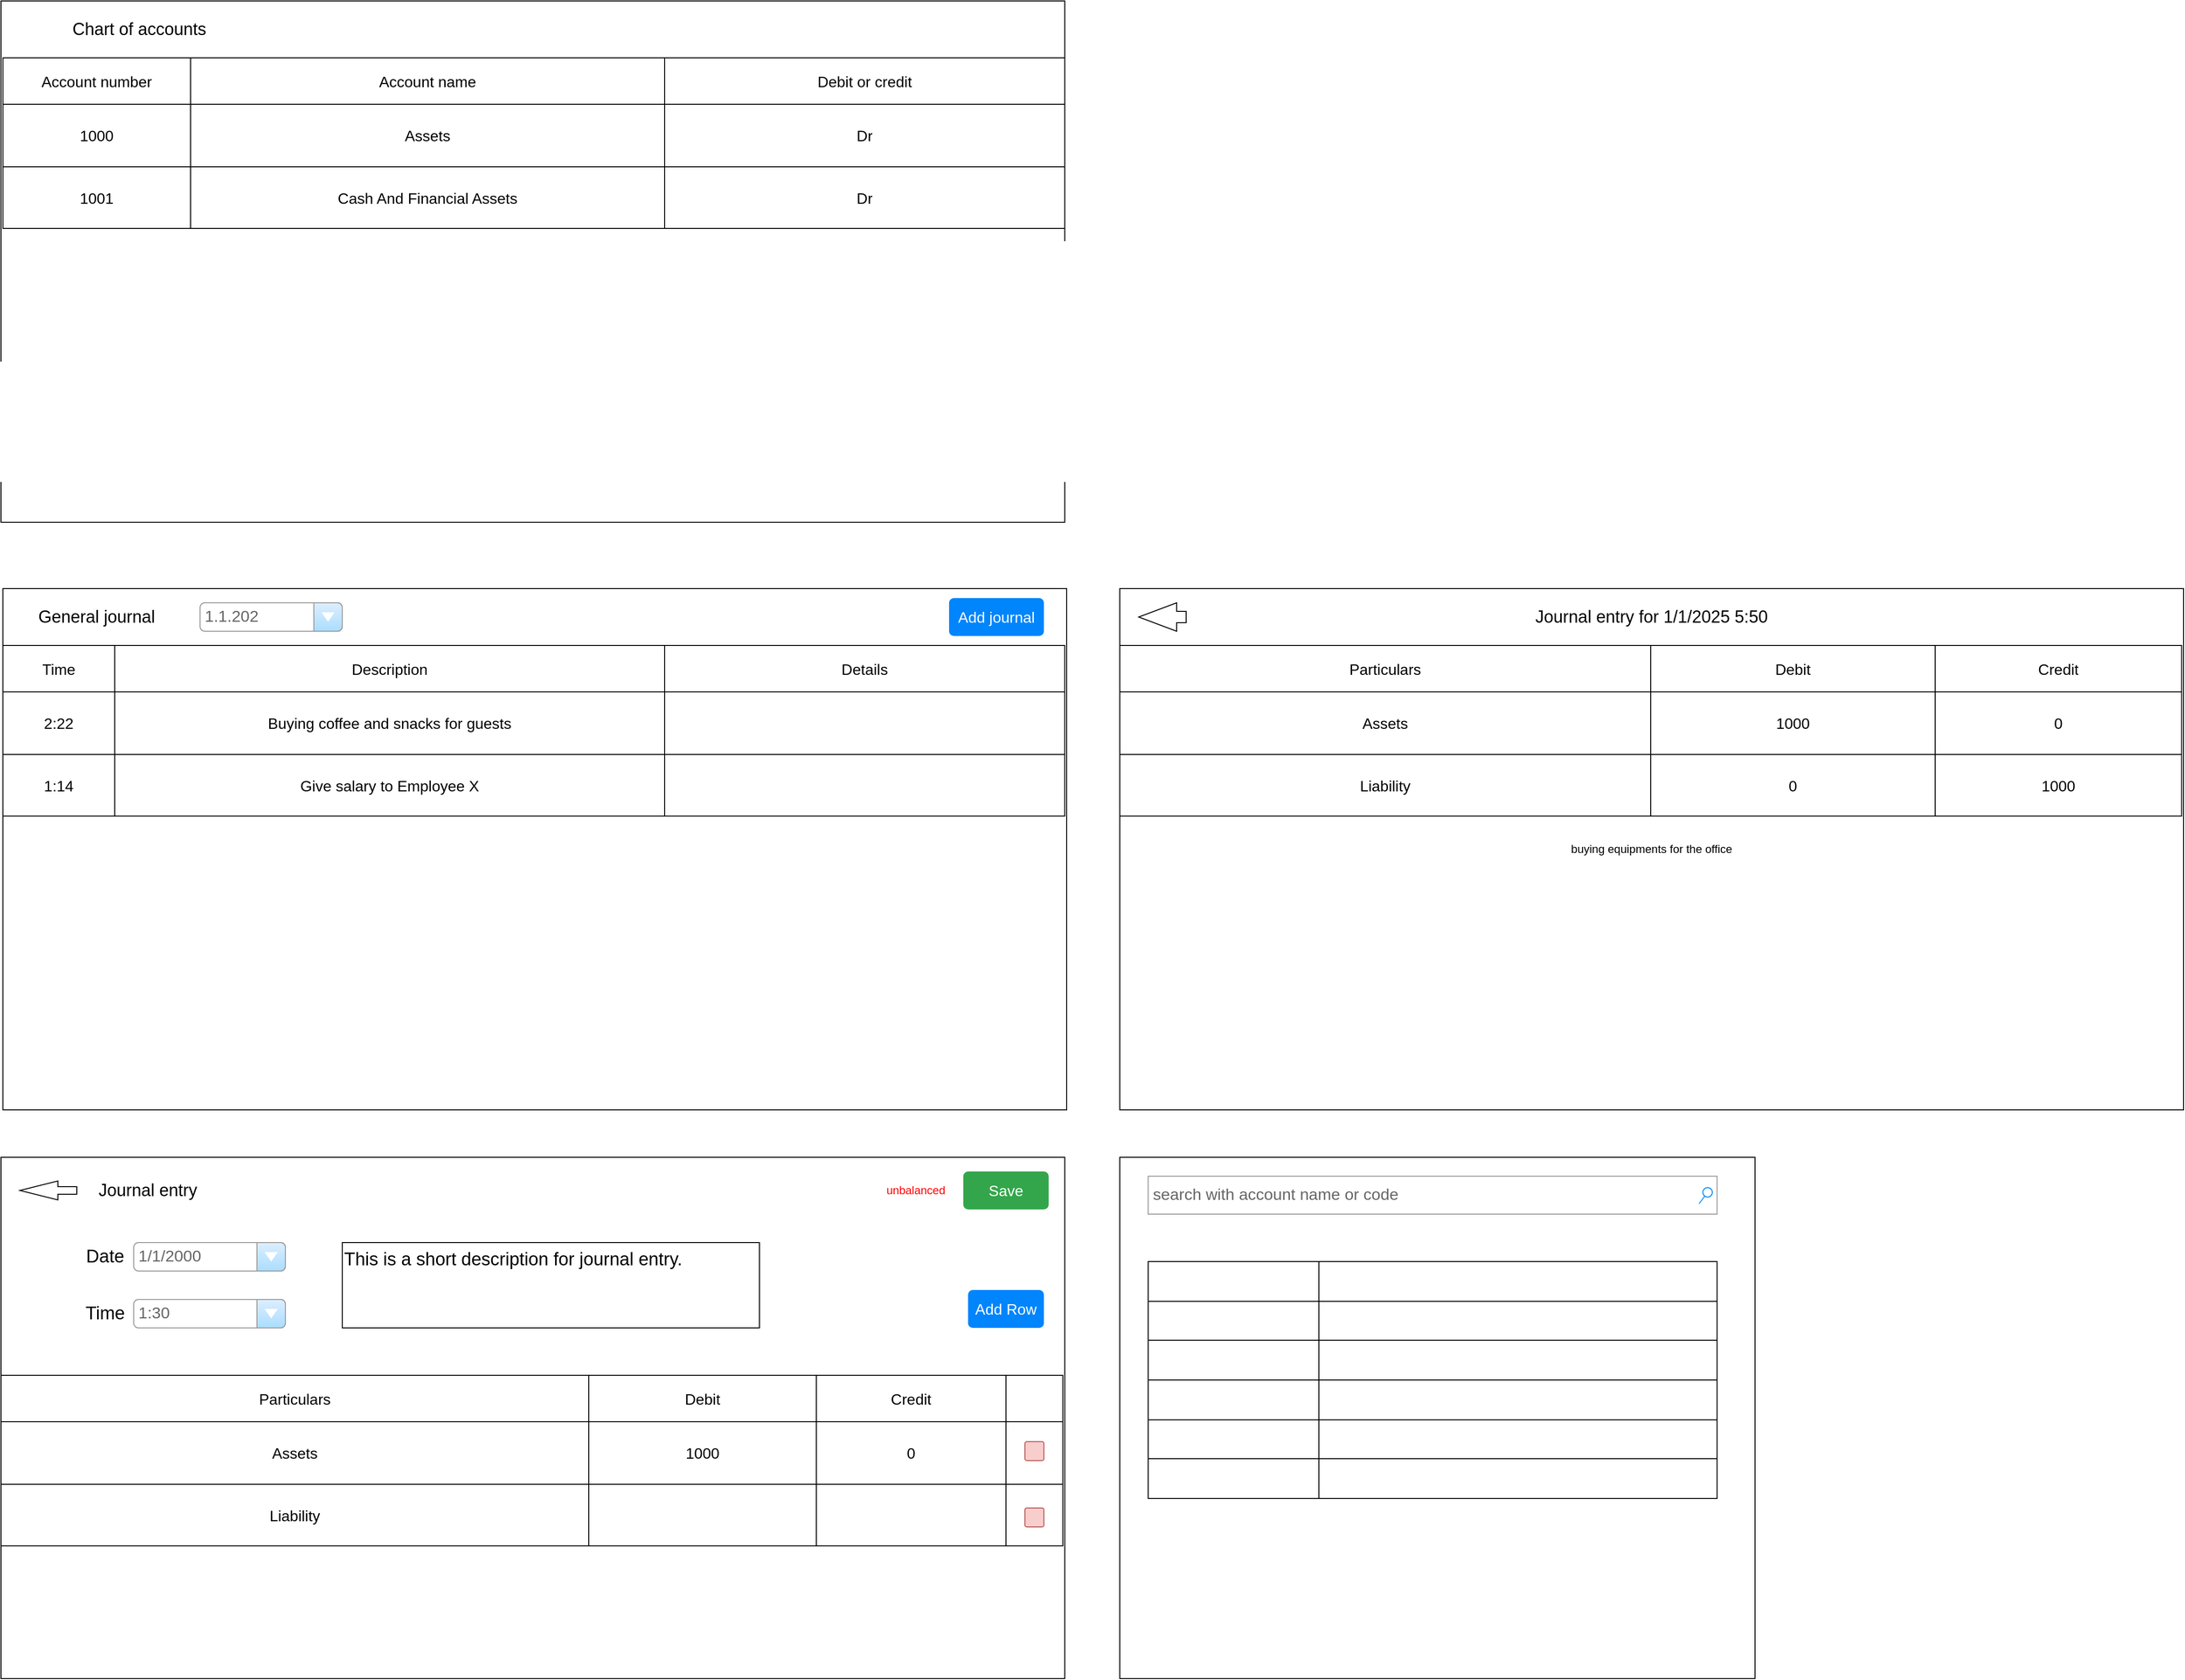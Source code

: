 <mxfile version="27.0.9">
  <diagram name="Page-1" id="arJFZ2hj1-LBHyAUXlzq">
    <mxGraphModel dx="1422" dy="868" grid="1" gridSize="10" guides="1" tooltips="1" connect="1" arrows="1" fold="1" page="1" pageScale="1" pageWidth="850" pageHeight="1100" math="0" shadow="0">
      <root>
        <mxCell id="0" />
        <mxCell id="1" parent="0" />
        <mxCell id="SbYt0kQURiPSkRY1UDPL-1" value="" style="rounded=0;whiteSpace=wrap;html=1;" parent="1" vertex="1">
          <mxGeometry x="310" y="40" width="1122" height="550" as="geometry" />
        </mxCell>
        <mxCell id="SbYt0kQURiPSkRY1UDPL-4" value="" style="shape=table;startSize=0;container=1;collapsible=0;childLayout=tableLayout;fontSize=16;" parent="1" vertex="1">
          <mxGeometry x="312" y="100" width="1120" height="180" as="geometry" />
        </mxCell>
        <mxCell id="SbYt0kQURiPSkRY1UDPL-5" value="" style="shape=tableRow;horizontal=0;startSize=0;swimlaneHead=0;swimlaneBody=0;strokeColor=inherit;top=0;left=0;bottom=0;right=0;collapsible=0;dropTarget=0;fillColor=none;points=[[0,0.5],[1,0.5]];portConstraint=eastwest;fontSize=16;" parent="SbYt0kQURiPSkRY1UDPL-4" vertex="1">
          <mxGeometry width="1120" height="49" as="geometry" />
        </mxCell>
        <mxCell id="SbYt0kQURiPSkRY1UDPL-6" value="Account number" style="shape=partialRectangle;html=1;whiteSpace=wrap;connectable=0;strokeColor=inherit;overflow=hidden;fillColor=none;top=0;left=0;bottom=0;right=0;pointerEvents=1;fontSize=16;" parent="SbYt0kQURiPSkRY1UDPL-5" vertex="1">
          <mxGeometry width="198" height="49" as="geometry">
            <mxRectangle width="198" height="49" as="alternateBounds" />
          </mxGeometry>
        </mxCell>
        <mxCell id="SbYt0kQURiPSkRY1UDPL-7" value="Account name" style="shape=partialRectangle;html=1;whiteSpace=wrap;connectable=0;strokeColor=inherit;overflow=hidden;fillColor=none;top=0;left=0;bottom=0;right=0;pointerEvents=1;fontSize=16;" parent="SbYt0kQURiPSkRY1UDPL-5" vertex="1">
          <mxGeometry x="198" width="500" height="49" as="geometry">
            <mxRectangle width="500" height="49" as="alternateBounds" />
          </mxGeometry>
        </mxCell>
        <mxCell id="SbYt0kQURiPSkRY1UDPL-8" value="Debit or credit" style="shape=partialRectangle;html=1;whiteSpace=wrap;connectable=0;strokeColor=inherit;overflow=hidden;fillColor=none;top=0;left=0;bottom=0;right=0;pointerEvents=1;fontSize=16;" parent="SbYt0kQURiPSkRY1UDPL-5" vertex="1">
          <mxGeometry x="698" width="422" height="49" as="geometry">
            <mxRectangle width="422" height="49" as="alternateBounds" />
          </mxGeometry>
        </mxCell>
        <mxCell id="SbYt0kQURiPSkRY1UDPL-9" value="" style="shape=tableRow;horizontal=0;startSize=0;swimlaneHead=0;swimlaneBody=0;strokeColor=inherit;top=0;left=0;bottom=0;right=0;collapsible=0;dropTarget=0;fillColor=none;points=[[0,0.5],[1,0.5]];portConstraint=eastwest;fontSize=16;" parent="SbYt0kQURiPSkRY1UDPL-4" vertex="1">
          <mxGeometry y="49" width="1120" height="66" as="geometry" />
        </mxCell>
        <mxCell id="SbYt0kQURiPSkRY1UDPL-10" value="1000" style="shape=partialRectangle;html=1;whiteSpace=wrap;connectable=0;strokeColor=inherit;overflow=hidden;fillColor=none;top=0;left=0;bottom=0;right=0;pointerEvents=1;fontSize=16;" parent="SbYt0kQURiPSkRY1UDPL-9" vertex="1">
          <mxGeometry width="198" height="66" as="geometry">
            <mxRectangle width="198" height="66" as="alternateBounds" />
          </mxGeometry>
        </mxCell>
        <mxCell id="SbYt0kQURiPSkRY1UDPL-11" value="Assets" style="shape=partialRectangle;html=1;whiteSpace=wrap;connectable=0;strokeColor=inherit;overflow=hidden;fillColor=none;top=0;left=0;bottom=0;right=0;pointerEvents=1;fontSize=16;" parent="SbYt0kQURiPSkRY1UDPL-9" vertex="1">
          <mxGeometry x="198" width="500" height="66" as="geometry">
            <mxRectangle width="500" height="66" as="alternateBounds" />
          </mxGeometry>
        </mxCell>
        <mxCell id="SbYt0kQURiPSkRY1UDPL-12" value="Dr" style="shape=partialRectangle;html=1;whiteSpace=wrap;connectable=0;strokeColor=inherit;overflow=hidden;fillColor=none;top=0;left=0;bottom=0;right=0;pointerEvents=1;fontSize=16;" parent="SbYt0kQURiPSkRY1UDPL-9" vertex="1">
          <mxGeometry x="698" width="422" height="66" as="geometry">
            <mxRectangle width="422" height="66" as="alternateBounds" />
          </mxGeometry>
        </mxCell>
        <mxCell id="SbYt0kQURiPSkRY1UDPL-13" value="" style="shape=tableRow;horizontal=0;startSize=0;swimlaneHead=0;swimlaneBody=0;strokeColor=inherit;top=0;left=0;bottom=0;right=0;collapsible=0;dropTarget=0;fillColor=none;points=[[0,0.5],[1,0.5]];portConstraint=eastwest;fontSize=16;" parent="SbYt0kQURiPSkRY1UDPL-4" vertex="1">
          <mxGeometry y="115" width="1120" height="65" as="geometry" />
        </mxCell>
        <mxCell id="SbYt0kQURiPSkRY1UDPL-14" value="1001" style="shape=partialRectangle;html=1;whiteSpace=wrap;connectable=0;strokeColor=inherit;overflow=hidden;fillColor=none;top=0;left=0;bottom=0;right=0;pointerEvents=1;fontSize=16;" parent="SbYt0kQURiPSkRY1UDPL-13" vertex="1">
          <mxGeometry width="198" height="65" as="geometry">
            <mxRectangle width="198" height="65" as="alternateBounds" />
          </mxGeometry>
        </mxCell>
        <mxCell id="SbYt0kQURiPSkRY1UDPL-15" value="Cash And Financial Assets" style="shape=partialRectangle;html=1;whiteSpace=wrap;connectable=0;strokeColor=inherit;overflow=hidden;fillColor=none;top=0;left=0;bottom=0;right=0;pointerEvents=1;fontSize=16;" parent="SbYt0kQURiPSkRY1UDPL-13" vertex="1">
          <mxGeometry x="198" width="500" height="65" as="geometry">
            <mxRectangle width="500" height="65" as="alternateBounds" />
          </mxGeometry>
        </mxCell>
        <mxCell id="SbYt0kQURiPSkRY1UDPL-16" value="Dr" style="shape=partialRectangle;html=1;whiteSpace=wrap;connectable=0;strokeColor=inherit;overflow=hidden;fillColor=none;top=0;left=0;bottom=0;right=0;pointerEvents=1;fontSize=16;" parent="SbYt0kQURiPSkRY1UDPL-13" vertex="1">
          <mxGeometry x="698" width="422" height="65" as="geometry">
            <mxRectangle width="422" height="65" as="alternateBounds" />
          </mxGeometry>
        </mxCell>
        <mxCell id="1FB_VLXe4mhtJq7oHZqm-1" value="Chart of accounts" style="text;html=1;align=center;verticalAlign=middle;whiteSpace=wrap;rounded=0;fontSize=18;" parent="1" vertex="1">
          <mxGeometry x="312" y="40" width="288" height="60" as="geometry" />
        </mxCell>
        <mxCell id="1FB_VLXe4mhtJq7oHZqm-2" value="" style="rounded=0;whiteSpace=wrap;html=1;" parent="1" vertex="1">
          <mxGeometry x="312" y="660" width="1122" height="550" as="geometry" />
        </mxCell>
        <mxCell id="1FB_VLXe4mhtJq7oHZqm-4" value="General journal" style="text;html=1;align=center;verticalAlign=middle;whiteSpace=wrap;rounded=0;fontSize=18;" parent="1" vertex="1">
          <mxGeometry x="312" y="660" width="198" height="60" as="geometry" />
        </mxCell>
        <mxCell id="1FB_VLXe4mhtJq7oHZqm-5" value="" style="shape=table;startSize=0;container=1;collapsible=0;childLayout=tableLayout;fontSize=16;" parent="1" vertex="1">
          <mxGeometry x="312" y="720" width="1120" height="180" as="geometry" />
        </mxCell>
        <mxCell id="1FB_VLXe4mhtJq7oHZqm-6" value="" style="shape=tableRow;horizontal=0;startSize=0;swimlaneHead=0;swimlaneBody=0;strokeColor=inherit;top=0;left=0;bottom=0;right=0;collapsible=0;dropTarget=0;fillColor=none;points=[[0,0.5],[1,0.5]];portConstraint=eastwest;fontSize=16;" parent="1FB_VLXe4mhtJq7oHZqm-5" vertex="1">
          <mxGeometry width="1120" height="49" as="geometry" />
        </mxCell>
        <mxCell id="1FB_VLXe4mhtJq7oHZqm-7" value="Time" style="shape=partialRectangle;html=1;whiteSpace=wrap;connectable=0;strokeColor=inherit;overflow=hidden;fillColor=none;top=0;left=0;bottom=0;right=0;pointerEvents=1;fontSize=16;" parent="1FB_VLXe4mhtJq7oHZqm-6" vertex="1">
          <mxGeometry width="118" height="49" as="geometry">
            <mxRectangle width="118" height="49" as="alternateBounds" />
          </mxGeometry>
        </mxCell>
        <mxCell id="1FB_VLXe4mhtJq7oHZqm-8" value="Description" style="shape=partialRectangle;html=1;whiteSpace=wrap;connectable=0;strokeColor=inherit;overflow=hidden;fillColor=none;top=0;left=0;bottom=0;right=0;pointerEvents=1;fontSize=16;" parent="1FB_VLXe4mhtJq7oHZqm-6" vertex="1">
          <mxGeometry x="118" width="580" height="49" as="geometry">
            <mxRectangle width="580" height="49" as="alternateBounds" />
          </mxGeometry>
        </mxCell>
        <mxCell id="1FB_VLXe4mhtJq7oHZqm-9" value="Details" style="shape=partialRectangle;html=1;whiteSpace=wrap;connectable=0;strokeColor=inherit;overflow=hidden;fillColor=none;top=0;left=0;bottom=0;right=0;pointerEvents=1;fontSize=16;" parent="1FB_VLXe4mhtJq7oHZqm-6" vertex="1">
          <mxGeometry x="698" width="422" height="49" as="geometry">
            <mxRectangle width="422" height="49" as="alternateBounds" />
          </mxGeometry>
        </mxCell>
        <mxCell id="1FB_VLXe4mhtJq7oHZqm-10" value="" style="shape=tableRow;horizontal=0;startSize=0;swimlaneHead=0;swimlaneBody=0;strokeColor=inherit;top=0;left=0;bottom=0;right=0;collapsible=0;dropTarget=0;fillColor=none;points=[[0,0.5],[1,0.5]];portConstraint=eastwest;fontSize=16;" parent="1FB_VLXe4mhtJq7oHZqm-5" vertex="1">
          <mxGeometry y="49" width="1120" height="66" as="geometry" />
        </mxCell>
        <mxCell id="1FB_VLXe4mhtJq7oHZqm-11" value="2:22" style="shape=partialRectangle;html=1;whiteSpace=wrap;connectable=0;strokeColor=inherit;overflow=hidden;fillColor=none;top=0;left=0;bottom=0;right=0;pointerEvents=1;fontSize=16;" parent="1FB_VLXe4mhtJq7oHZqm-10" vertex="1">
          <mxGeometry width="118" height="66" as="geometry">
            <mxRectangle width="118" height="66" as="alternateBounds" />
          </mxGeometry>
        </mxCell>
        <mxCell id="1FB_VLXe4mhtJq7oHZqm-12" value="Buying coffee and snacks for guests" style="shape=partialRectangle;html=1;whiteSpace=wrap;connectable=0;strokeColor=inherit;overflow=hidden;fillColor=none;top=0;left=0;bottom=0;right=0;pointerEvents=1;fontSize=16;" parent="1FB_VLXe4mhtJq7oHZqm-10" vertex="1">
          <mxGeometry x="118" width="580" height="66" as="geometry">
            <mxRectangle width="580" height="66" as="alternateBounds" />
          </mxGeometry>
        </mxCell>
        <mxCell id="1FB_VLXe4mhtJq7oHZqm-13" value="" style="shape=partialRectangle;html=1;whiteSpace=wrap;connectable=0;strokeColor=inherit;overflow=hidden;fillColor=none;top=0;left=0;bottom=0;right=0;pointerEvents=1;fontSize=16;" parent="1FB_VLXe4mhtJq7oHZqm-10" vertex="1">
          <mxGeometry x="698" width="422" height="66" as="geometry">
            <mxRectangle width="422" height="66" as="alternateBounds" />
          </mxGeometry>
        </mxCell>
        <mxCell id="1FB_VLXe4mhtJq7oHZqm-14" value="" style="shape=tableRow;horizontal=0;startSize=0;swimlaneHead=0;swimlaneBody=0;strokeColor=inherit;top=0;left=0;bottom=0;right=0;collapsible=0;dropTarget=0;fillColor=none;points=[[0,0.5],[1,0.5]];portConstraint=eastwest;fontSize=16;" parent="1FB_VLXe4mhtJq7oHZqm-5" vertex="1">
          <mxGeometry y="115" width="1120" height="65" as="geometry" />
        </mxCell>
        <mxCell id="1FB_VLXe4mhtJq7oHZqm-15" value="1:14" style="shape=partialRectangle;html=1;whiteSpace=wrap;connectable=0;strokeColor=inherit;overflow=hidden;fillColor=none;top=0;left=0;bottom=0;right=0;pointerEvents=1;fontSize=16;" parent="1FB_VLXe4mhtJq7oHZqm-14" vertex="1">
          <mxGeometry width="118" height="65" as="geometry">
            <mxRectangle width="118" height="65" as="alternateBounds" />
          </mxGeometry>
        </mxCell>
        <mxCell id="1FB_VLXe4mhtJq7oHZqm-16" value="Give salary to Employee X" style="shape=partialRectangle;html=1;whiteSpace=wrap;connectable=0;strokeColor=inherit;overflow=hidden;fillColor=none;top=0;left=0;bottom=0;right=0;pointerEvents=1;fontSize=16;" parent="1FB_VLXe4mhtJq7oHZqm-14" vertex="1">
          <mxGeometry x="118" width="580" height="65" as="geometry">
            <mxRectangle width="580" height="65" as="alternateBounds" />
          </mxGeometry>
        </mxCell>
        <mxCell id="1FB_VLXe4mhtJq7oHZqm-17" value="" style="shape=partialRectangle;html=1;whiteSpace=wrap;connectable=0;strokeColor=inherit;overflow=hidden;fillColor=none;top=0;left=0;bottom=0;right=0;pointerEvents=1;fontSize=16;" parent="1FB_VLXe4mhtJq7oHZqm-14" vertex="1">
          <mxGeometry x="698" width="422" height="65" as="geometry">
            <mxRectangle width="422" height="65" as="alternateBounds" />
          </mxGeometry>
        </mxCell>
        <mxCell id="1FB_VLXe4mhtJq7oHZqm-21" value="1.1.202" style="strokeWidth=1;shadow=0;dashed=0;align=center;html=1;shape=mxgraph.mockup.forms.comboBox;strokeColor=#999999;fillColor=#ddeeff;align=left;fillColor2=#aaddff;mainText=;fontColor=#666666;fontSize=17;spacingLeft=3;" parent="1" vertex="1">
          <mxGeometry x="520" y="675" width="150" height="30" as="geometry" />
        </mxCell>
        <mxCell id="1FB_VLXe4mhtJq7oHZqm-22" value="" style="rounded=0;whiteSpace=wrap;html=1;" parent="1" vertex="1">
          <mxGeometry x="1490" y="660" width="1122" height="550" as="geometry" />
        </mxCell>
        <mxCell id="1FB_VLXe4mhtJq7oHZqm-23" value="Journal entry for 1/1/2025 5:50" style="text;html=1;align=center;verticalAlign=middle;whiteSpace=wrap;rounded=0;fontSize=18;" parent="1" vertex="1">
          <mxGeometry x="1776" y="660" width="550" height="60" as="geometry" />
        </mxCell>
        <mxCell id="1FB_VLXe4mhtJq7oHZqm-24" value="" style="html=1;shadow=0;dashed=0;align=center;verticalAlign=middle;shape=mxgraph.arrows2.arrow;dy=0.6;dx=40;flipH=1;notch=0;" parent="1" vertex="1">
          <mxGeometry x="1510" y="675" width="50" height="30" as="geometry" />
        </mxCell>
        <mxCell id="1FB_VLXe4mhtJq7oHZqm-25" value="" style="shape=table;startSize=0;container=1;collapsible=0;childLayout=tableLayout;fontSize=16;" parent="1" vertex="1">
          <mxGeometry x="1490" y="720" width="1120" height="180" as="geometry" />
        </mxCell>
        <mxCell id="1FB_VLXe4mhtJq7oHZqm-26" value="" style="shape=tableRow;horizontal=0;startSize=0;swimlaneHead=0;swimlaneBody=0;strokeColor=inherit;top=0;left=0;bottom=0;right=0;collapsible=0;dropTarget=0;fillColor=none;points=[[0,0.5],[1,0.5]];portConstraint=eastwest;fontSize=16;" parent="1FB_VLXe4mhtJq7oHZqm-25" vertex="1">
          <mxGeometry width="1120" height="49" as="geometry" />
        </mxCell>
        <mxCell id="1FB_VLXe4mhtJq7oHZqm-27" value="Particulars" style="shape=partialRectangle;html=1;whiteSpace=wrap;connectable=0;strokeColor=inherit;overflow=hidden;fillColor=none;top=0;left=0;bottom=0;right=0;pointerEvents=1;fontSize=16;" parent="1FB_VLXe4mhtJq7oHZqm-26" vertex="1">
          <mxGeometry width="560" height="49" as="geometry">
            <mxRectangle width="560" height="49" as="alternateBounds" />
          </mxGeometry>
        </mxCell>
        <mxCell id="1FB_VLXe4mhtJq7oHZqm-28" value="Debit" style="shape=partialRectangle;html=1;whiteSpace=wrap;connectable=0;strokeColor=inherit;overflow=hidden;fillColor=none;top=0;left=0;bottom=0;right=0;pointerEvents=1;fontSize=16;" parent="1FB_VLXe4mhtJq7oHZqm-26" vertex="1">
          <mxGeometry x="560" width="300" height="49" as="geometry">
            <mxRectangle width="300" height="49" as="alternateBounds" />
          </mxGeometry>
        </mxCell>
        <mxCell id="1FB_VLXe4mhtJq7oHZqm-38" value="Credit" style="shape=partialRectangle;html=1;whiteSpace=wrap;connectable=0;strokeColor=inherit;overflow=hidden;fillColor=none;top=0;left=0;bottom=0;right=0;pointerEvents=1;fontSize=16;" parent="1FB_VLXe4mhtJq7oHZqm-26" vertex="1">
          <mxGeometry x="860" width="260" height="49" as="geometry">
            <mxRectangle width="260" height="49" as="alternateBounds" />
          </mxGeometry>
        </mxCell>
        <mxCell id="1FB_VLXe4mhtJq7oHZqm-30" value="" style="shape=tableRow;horizontal=0;startSize=0;swimlaneHead=0;swimlaneBody=0;strokeColor=inherit;top=0;left=0;bottom=0;right=0;collapsible=0;dropTarget=0;fillColor=none;points=[[0,0.5],[1,0.5]];portConstraint=eastwest;fontSize=16;" parent="1FB_VLXe4mhtJq7oHZqm-25" vertex="1">
          <mxGeometry y="49" width="1120" height="66" as="geometry" />
        </mxCell>
        <mxCell id="1FB_VLXe4mhtJq7oHZqm-31" value="Assets" style="shape=partialRectangle;html=1;whiteSpace=wrap;connectable=0;strokeColor=inherit;overflow=hidden;fillColor=none;top=0;left=0;bottom=0;right=0;pointerEvents=1;fontSize=16;" parent="1FB_VLXe4mhtJq7oHZqm-30" vertex="1">
          <mxGeometry width="560" height="66" as="geometry">
            <mxRectangle width="560" height="66" as="alternateBounds" />
          </mxGeometry>
        </mxCell>
        <mxCell id="1FB_VLXe4mhtJq7oHZqm-32" value="1000" style="shape=partialRectangle;html=1;whiteSpace=wrap;connectable=0;strokeColor=inherit;overflow=hidden;fillColor=none;top=0;left=0;bottom=0;right=0;pointerEvents=1;fontSize=16;" parent="1FB_VLXe4mhtJq7oHZqm-30" vertex="1">
          <mxGeometry x="560" width="300" height="66" as="geometry">
            <mxRectangle width="300" height="66" as="alternateBounds" />
          </mxGeometry>
        </mxCell>
        <mxCell id="1FB_VLXe4mhtJq7oHZqm-39" value="0" style="shape=partialRectangle;html=1;whiteSpace=wrap;connectable=0;strokeColor=inherit;overflow=hidden;fillColor=none;top=0;left=0;bottom=0;right=0;pointerEvents=1;fontSize=16;" parent="1FB_VLXe4mhtJq7oHZqm-30" vertex="1">
          <mxGeometry x="860" width="260" height="66" as="geometry">
            <mxRectangle width="260" height="66" as="alternateBounds" />
          </mxGeometry>
        </mxCell>
        <mxCell id="1FB_VLXe4mhtJq7oHZqm-34" value="" style="shape=tableRow;horizontal=0;startSize=0;swimlaneHead=0;swimlaneBody=0;strokeColor=inherit;top=0;left=0;bottom=0;right=0;collapsible=0;dropTarget=0;fillColor=none;points=[[0,0.5],[1,0.5]];portConstraint=eastwest;fontSize=16;" parent="1FB_VLXe4mhtJq7oHZqm-25" vertex="1">
          <mxGeometry y="115" width="1120" height="65" as="geometry" />
        </mxCell>
        <mxCell id="1FB_VLXe4mhtJq7oHZqm-35" value="Liability" style="shape=partialRectangle;html=1;whiteSpace=wrap;connectable=0;strokeColor=inherit;overflow=hidden;fillColor=none;top=0;left=0;bottom=0;right=0;pointerEvents=1;fontSize=16;" parent="1FB_VLXe4mhtJq7oHZqm-34" vertex="1">
          <mxGeometry width="560" height="65" as="geometry">
            <mxRectangle width="560" height="65" as="alternateBounds" />
          </mxGeometry>
        </mxCell>
        <mxCell id="1FB_VLXe4mhtJq7oHZqm-36" value="0" style="shape=partialRectangle;html=1;whiteSpace=wrap;connectable=0;strokeColor=inherit;overflow=hidden;fillColor=none;top=0;left=0;bottom=0;right=0;pointerEvents=1;fontSize=16;" parent="1FB_VLXe4mhtJq7oHZqm-34" vertex="1">
          <mxGeometry x="560" width="300" height="65" as="geometry">
            <mxRectangle width="300" height="65" as="alternateBounds" />
          </mxGeometry>
        </mxCell>
        <mxCell id="1FB_VLXe4mhtJq7oHZqm-40" value="1000" style="shape=partialRectangle;html=1;whiteSpace=wrap;connectable=0;strokeColor=inherit;overflow=hidden;fillColor=none;top=0;left=0;bottom=0;right=0;pointerEvents=1;fontSize=16;" parent="1FB_VLXe4mhtJq7oHZqm-34" vertex="1">
          <mxGeometry x="860" width="260" height="65" as="geometry">
            <mxRectangle width="260" height="65" as="alternateBounds" />
          </mxGeometry>
        </mxCell>
        <mxCell id="1FB_VLXe4mhtJq7oHZqm-41" value="buying equipments for the office" style="text;html=1;align=center;verticalAlign=middle;whiteSpace=wrap;rounded=0;" parent="1" vertex="1">
          <mxGeometry x="1490" y="900" width="1122" height="70" as="geometry" />
        </mxCell>
        <mxCell id="1FB_VLXe4mhtJq7oHZqm-43" value="" style="rounded=0;whiteSpace=wrap;html=1;" parent="1" vertex="1">
          <mxGeometry x="310" y="1260" width="1122" height="550" as="geometry" />
        </mxCell>
        <mxCell id="1FB_VLXe4mhtJq7oHZqm-45" value="&lt;font style=&quot;font-size: 18px;&quot;&gt;Journal entry&lt;/font&gt;" style="text;html=1;align=center;verticalAlign=middle;whiteSpace=wrap;rounded=0;" parent="1" vertex="1">
          <mxGeometry x="390" y="1260" width="150" height="70" as="geometry" />
        </mxCell>
        <mxCell id="1FB_VLXe4mhtJq7oHZqm-46" value="" style="html=1;shadow=0;dashed=0;align=center;verticalAlign=middle;shape=mxgraph.arrows2.arrow;dy=0.6;dx=40;flipH=1;notch=0;" parent="1" vertex="1">
          <mxGeometry x="330" y="1285" width="60" height="20" as="geometry" />
        </mxCell>
        <mxCell id="F8iVfFIA5_7XfePMhJhM-2" value="" style="shape=table;startSize=0;container=1;collapsible=0;childLayout=tableLayout;fontSize=16;" parent="1" vertex="1">
          <mxGeometry x="310" y="1490" width="1120" height="180" as="geometry" />
        </mxCell>
        <mxCell id="F8iVfFIA5_7XfePMhJhM-3" value="" style="shape=tableRow;horizontal=0;startSize=0;swimlaneHead=0;swimlaneBody=0;strokeColor=inherit;top=0;left=0;bottom=0;right=0;collapsible=0;dropTarget=0;fillColor=none;points=[[0,0.5],[1,0.5]];portConstraint=eastwest;fontSize=16;" parent="F8iVfFIA5_7XfePMhJhM-2" vertex="1">
          <mxGeometry width="1120" height="49" as="geometry" />
        </mxCell>
        <mxCell id="F8iVfFIA5_7XfePMhJhM-4" value="Particulars" style="shape=partialRectangle;html=1;whiteSpace=wrap;connectable=0;strokeColor=inherit;overflow=hidden;fillColor=none;top=0;left=0;bottom=0;right=0;pointerEvents=1;fontSize=16;align=center;" parent="F8iVfFIA5_7XfePMhJhM-3" vertex="1">
          <mxGeometry width="620" height="49" as="geometry">
            <mxRectangle width="620" height="49" as="alternateBounds" />
          </mxGeometry>
        </mxCell>
        <mxCell id="F8iVfFIA5_7XfePMhJhM-5" value="Debit" style="shape=partialRectangle;html=1;whiteSpace=wrap;connectable=0;strokeColor=inherit;overflow=hidden;fillColor=none;top=0;left=0;bottom=0;right=0;pointerEvents=1;fontSize=16;" parent="F8iVfFIA5_7XfePMhJhM-3" vertex="1">
          <mxGeometry x="620" width="240" height="49" as="geometry">
            <mxRectangle width="240" height="49" as="alternateBounds" />
          </mxGeometry>
        </mxCell>
        <mxCell id="F8iVfFIA5_7XfePMhJhM-26" value="Credit" style="shape=partialRectangle;html=1;whiteSpace=wrap;connectable=0;strokeColor=inherit;overflow=hidden;fillColor=none;top=0;left=0;bottom=0;right=0;pointerEvents=1;fontSize=16;" parent="F8iVfFIA5_7XfePMhJhM-3" vertex="1">
          <mxGeometry x="860" width="200" height="49" as="geometry">
            <mxRectangle width="200" height="49" as="alternateBounds" />
          </mxGeometry>
        </mxCell>
        <mxCell id="F8iVfFIA5_7XfePMhJhM-33" style="shape=partialRectangle;html=1;whiteSpace=wrap;connectable=0;strokeColor=inherit;overflow=hidden;fillColor=none;top=0;left=0;bottom=0;right=0;pointerEvents=1;fontSize=16;" parent="F8iVfFIA5_7XfePMhJhM-3" vertex="1">
          <mxGeometry x="1060" width="60" height="49" as="geometry">
            <mxRectangle width="60" height="49" as="alternateBounds" />
          </mxGeometry>
        </mxCell>
        <mxCell id="F8iVfFIA5_7XfePMhJhM-7" value="" style="shape=tableRow;horizontal=0;startSize=0;swimlaneHead=0;swimlaneBody=0;strokeColor=inherit;top=0;left=0;bottom=0;right=0;collapsible=0;dropTarget=0;fillColor=none;points=[[0,0.5],[1,0.5]];portConstraint=eastwest;fontSize=16;" parent="F8iVfFIA5_7XfePMhJhM-2" vertex="1">
          <mxGeometry y="49" width="1120" height="66" as="geometry" />
        </mxCell>
        <mxCell id="F8iVfFIA5_7XfePMhJhM-8" value="Assets" style="shape=partialRectangle;html=1;whiteSpace=wrap;connectable=0;strokeColor=inherit;overflow=hidden;fillColor=none;top=0;left=0;bottom=0;right=0;pointerEvents=1;fontSize=16;" parent="F8iVfFIA5_7XfePMhJhM-7" vertex="1">
          <mxGeometry width="620" height="66" as="geometry">
            <mxRectangle width="620" height="66" as="alternateBounds" />
          </mxGeometry>
        </mxCell>
        <mxCell id="F8iVfFIA5_7XfePMhJhM-9" value="1000" style="shape=partialRectangle;html=1;whiteSpace=wrap;connectable=0;strokeColor=inherit;overflow=hidden;fillColor=none;top=0;left=0;bottom=0;right=0;pointerEvents=1;fontSize=16;" parent="F8iVfFIA5_7XfePMhJhM-7" vertex="1">
          <mxGeometry x="620" width="240" height="66" as="geometry">
            <mxRectangle width="240" height="66" as="alternateBounds" />
          </mxGeometry>
        </mxCell>
        <mxCell id="F8iVfFIA5_7XfePMhJhM-27" value="0" style="shape=partialRectangle;html=1;whiteSpace=wrap;connectable=0;strokeColor=inherit;overflow=hidden;fillColor=none;top=0;left=0;bottom=0;right=0;pointerEvents=1;fontSize=16;" parent="F8iVfFIA5_7XfePMhJhM-7" vertex="1">
          <mxGeometry x="860" width="200" height="66" as="geometry">
            <mxRectangle width="200" height="66" as="alternateBounds" />
          </mxGeometry>
        </mxCell>
        <mxCell id="F8iVfFIA5_7XfePMhJhM-34" style="shape=partialRectangle;html=1;whiteSpace=wrap;connectable=0;strokeColor=inherit;overflow=hidden;fillColor=none;top=0;left=0;bottom=0;right=0;pointerEvents=1;fontSize=16;" parent="F8iVfFIA5_7XfePMhJhM-7" vertex="1">
          <mxGeometry x="1060" width="60" height="66" as="geometry">
            <mxRectangle width="60" height="66" as="alternateBounds" />
          </mxGeometry>
        </mxCell>
        <mxCell id="F8iVfFIA5_7XfePMhJhM-11" value="" style="shape=tableRow;horizontal=0;startSize=0;swimlaneHead=0;swimlaneBody=0;strokeColor=inherit;top=0;left=0;bottom=0;right=0;collapsible=0;dropTarget=0;fillColor=none;points=[[0,0.5],[1,0.5]];portConstraint=eastwest;fontSize=16;" parent="F8iVfFIA5_7XfePMhJhM-2" vertex="1">
          <mxGeometry y="115" width="1120" height="65" as="geometry" />
        </mxCell>
        <mxCell id="F8iVfFIA5_7XfePMhJhM-12" value="Liability" style="shape=partialRectangle;html=1;whiteSpace=wrap;connectable=0;strokeColor=inherit;overflow=hidden;fillColor=none;top=0;left=0;bottom=0;right=0;pointerEvents=1;fontSize=16;" parent="F8iVfFIA5_7XfePMhJhM-11" vertex="1">
          <mxGeometry width="620" height="65" as="geometry">
            <mxRectangle width="620" height="65" as="alternateBounds" />
          </mxGeometry>
        </mxCell>
        <mxCell id="F8iVfFIA5_7XfePMhJhM-13" value="" style="shape=partialRectangle;html=1;whiteSpace=wrap;connectable=0;strokeColor=inherit;overflow=hidden;fillColor=none;top=0;left=0;bottom=0;right=0;pointerEvents=1;fontSize=16;" parent="F8iVfFIA5_7XfePMhJhM-11" vertex="1">
          <mxGeometry x="620" width="240" height="65" as="geometry">
            <mxRectangle width="240" height="65" as="alternateBounds" />
          </mxGeometry>
        </mxCell>
        <mxCell id="F8iVfFIA5_7XfePMhJhM-28" style="shape=partialRectangle;html=1;whiteSpace=wrap;connectable=0;strokeColor=inherit;overflow=hidden;fillColor=none;top=0;left=0;bottom=0;right=0;pointerEvents=1;fontSize=16;" parent="F8iVfFIA5_7XfePMhJhM-11" vertex="1">
          <mxGeometry x="860" width="200" height="65" as="geometry">
            <mxRectangle width="200" height="65" as="alternateBounds" />
          </mxGeometry>
        </mxCell>
        <mxCell id="F8iVfFIA5_7XfePMhJhM-35" style="shape=partialRectangle;html=1;whiteSpace=wrap;connectable=0;strokeColor=inherit;overflow=hidden;fillColor=none;top=0;left=0;bottom=0;right=0;pointerEvents=1;fontSize=16;" parent="F8iVfFIA5_7XfePMhJhM-11" vertex="1">
          <mxGeometry x="1060" width="60" height="65" as="geometry">
            <mxRectangle width="60" height="65" as="alternateBounds" />
          </mxGeometry>
        </mxCell>
        <mxCell id="F8iVfFIA5_7XfePMhJhM-18" value="1/1/2000" style="strokeWidth=1;shadow=0;dashed=0;align=center;html=1;shape=mxgraph.mockup.forms.comboBox;strokeColor=#999999;fillColor=#ddeeff;align=left;fillColor2=#aaddff;mainText=;fontColor=#666666;fontSize=17;spacingLeft=3;" parent="1" vertex="1">
          <mxGeometry x="450" y="1350" width="160" height="30" as="geometry" />
        </mxCell>
        <mxCell id="F8iVfFIA5_7XfePMhJhM-19" value="Date" style="text;html=1;align=center;verticalAlign=middle;whiteSpace=wrap;rounded=0;fontSize=19;" parent="1" vertex="1">
          <mxGeometry x="390" y="1350" width="60" height="30" as="geometry" />
        </mxCell>
        <mxCell id="F8iVfFIA5_7XfePMhJhM-20" value="1:30" style="strokeWidth=1;shadow=0;dashed=0;align=center;html=1;shape=mxgraph.mockup.forms.comboBox;strokeColor=#999999;fillColor=#ddeeff;align=left;fillColor2=#aaddff;mainText=;fontColor=#666666;fontSize=17;spacingLeft=3;" parent="1" vertex="1">
          <mxGeometry x="450" y="1410" width="160" height="30" as="geometry" />
        </mxCell>
        <mxCell id="F8iVfFIA5_7XfePMhJhM-21" value="Time" style="text;html=1;align=center;verticalAlign=middle;whiteSpace=wrap;rounded=0;fontSize=19;" parent="1" vertex="1">
          <mxGeometry x="390" y="1410" width="60" height="30" as="geometry" />
        </mxCell>
        <mxCell id="F8iVfFIA5_7XfePMhJhM-24" value="" style="rounded=0;whiteSpace=wrap;html=1;" parent="1" vertex="1">
          <mxGeometry x="670" y="1350" width="440" height="90" as="geometry" />
        </mxCell>
        <mxCell id="F8iVfFIA5_7XfePMhJhM-25" value="&lt;font style=&quot;font-size: 19px;&quot;&gt;This is a short description for journal entry.&lt;/font&gt;" style="text;html=1;align=left;verticalAlign=top;whiteSpace=wrap;rounded=0;" parent="1" vertex="1">
          <mxGeometry x="670" y="1350" width="440" height="90" as="geometry" />
        </mxCell>
        <mxCell id="F8iVfFIA5_7XfePMhJhM-37" value="" style="html=1;shadow=0;dashed=0;shape=mxgraph.bootstrap.checkbox2;labelPosition=right;verticalLabelPosition=middle;align=left;verticalAlign=middle;fillColor=#f8cecc;checked=0;spacing=5;checkedFill=#0085FC;checkedStroke=#ffffff;sketch=0;strokeColor=#b85450;" parent="1" vertex="1">
          <mxGeometry x="1390" y="1560" width="20" height="20" as="geometry" />
        </mxCell>
        <mxCell id="F8iVfFIA5_7XfePMhJhM-38" value="Add Row" style="html=1;shadow=0;dashed=0;shape=mxgraph.bootstrap.rrect;rSize=5;strokeColor=none;strokeWidth=1;fillColor=#0085FC;fontColor=#FFFFFF;whiteSpace=wrap;align=center;verticalAlign=middle;spacingLeft=0;fontStyle=0;fontSize=16;spacing=5;" parent="1" vertex="1">
          <mxGeometry x="1330" y="1400" width="80" height="40" as="geometry" />
        </mxCell>
        <mxCell id="F8iVfFIA5_7XfePMhJhM-40" value="Save" style="html=1;shadow=0;dashed=0;shape=mxgraph.bootstrap.rrect;rSize=5;strokeColor=none;strokeWidth=1;fillColor=#33A64C;fontColor=#FFFFFF;whiteSpace=wrap;align=center;verticalAlign=middle;spacingLeft=0;fontStyle=0;fontSize=16;spacing=5;" parent="1" vertex="1">
          <mxGeometry x="1325" y="1275" width="90" height="40" as="geometry" />
        </mxCell>
        <mxCell id="F8iVfFIA5_7XfePMhJhM-42" value="" style="html=1;shadow=0;dashed=0;shape=mxgraph.bootstrap.checkbox2;labelPosition=right;verticalLabelPosition=middle;align=left;verticalAlign=middle;fillColor=#f8cecc;checked=0;spacing=5;checkedFill=#0085FC;checkedStroke=#ffffff;sketch=0;strokeColor=#b85450;" parent="1" vertex="1">
          <mxGeometry x="1390" y="1630" width="20" height="20" as="geometry" />
        </mxCell>
        <mxCell id="F8iVfFIA5_7XfePMhJhM-44" value="&lt;font style=&quot;color: light-dark(rgb(255, 0, 0), rgb(0, 112, 0));&quot;&gt;unbalanced&lt;/font&gt;" style="text;html=1;align=center;verticalAlign=middle;whiteSpace=wrap;rounded=0;" parent="1" vertex="1">
          <mxGeometry x="1245" y="1280" width="60" height="30" as="geometry" />
        </mxCell>
        <mxCell id="F8iVfFIA5_7XfePMhJhM-45" value="Add journal" style="html=1;shadow=0;dashed=0;shape=mxgraph.bootstrap.rrect;rSize=5;strokeColor=none;strokeWidth=1;fillColor=#0085FC;fontColor=#FFFFFF;whiteSpace=wrap;align=center;verticalAlign=middle;spacingLeft=0;fontStyle=0;fontSize=16;spacing=5;" parent="1" vertex="1">
          <mxGeometry x="1310" y="670" width="100" height="40" as="geometry" />
        </mxCell>
        <mxCell id="F8iVfFIA5_7XfePMhJhM-47" value="" style="rounded=0;whiteSpace=wrap;html=1;" parent="1" vertex="1">
          <mxGeometry x="1490" y="1260" width="670" height="550" as="geometry" />
        </mxCell>
        <mxCell id="F8iVfFIA5_7XfePMhJhM-48" value="search with account name or code" style="strokeWidth=1;shadow=0;dashed=0;align=center;html=1;shape=mxgraph.mockup.forms.searchBox;strokeColor=#999999;mainText=;strokeColor2=#008cff;fontColor=#666666;fontSize=17;align=left;spacingLeft=3;whiteSpace=wrap;" parent="1" vertex="1">
          <mxGeometry x="1520" y="1280" width="600" height="40" as="geometry" />
        </mxCell>
        <mxCell id="F8iVfFIA5_7XfePMhJhM-53" value="" style="shape=table;startSize=0;container=1;collapsible=0;childLayout=tableLayout;" parent="1" vertex="1">
          <mxGeometry x="1520" y="1370" width="600" height="250" as="geometry" />
        </mxCell>
        <mxCell id="F8iVfFIA5_7XfePMhJhM-54" value="" style="shape=tableRow;horizontal=0;startSize=0;swimlaneHead=0;swimlaneBody=0;strokeColor=inherit;top=0;left=0;bottom=0;right=0;collapsible=0;dropTarget=0;fillColor=none;points=[[0,0.5],[1,0.5]];portConstraint=eastwest;" parent="F8iVfFIA5_7XfePMhJhM-53" vertex="1">
          <mxGeometry width="600" height="42" as="geometry" />
        </mxCell>
        <mxCell id="F8iVfFIA5_7XfePMhJhM-55" value="" style="shape=partialRectangle;html=1;whiteSpace=wrap;connectable=0;strokeColor=inherit;overflow=hidden;fillColor=none;top=0;left=0;bottom=0;right=0;pointerEvents=1;" parent="F8iVfFIA5_7XfePMhJhM-54" vertex="1">
          <mxGeometry width="180" height="42" as="geometry">
            <mxRectangle width="180" height="42" as="alternateBounds" />
          </mxGeometry>
        </mxCell>
        <mxCell id="F8iVfFIA5_7XfePMhJhM-56" value="" style="shape=partialRectangle;html=1;whiteSpace=wrap;connectable=0;strokeColor=inherit;overflow=hidden;fillColor=none;top=0;left=0;bottom=0;right=0;pointerEvents=1;" parent="F8iVfFIA5_7XfePMhJhM-54" vertex="1">
          <mxGeometry x="180" width="420" height="42" as="geometry">
            <mxRectangle width="420" height="42" as="alternateBounds" />
          </mxGeometry>
        </mxCell>
        <mxCell id="F8iVfFIA5_7XfePMhJhM-57" value="" style="shape=tableRow;horizontal=0;startSize=0;swimlaneHead=0;swimlaneBody=0;strokeColor=inherit;top=0;left=0;bottom=0;right=0;collapsible=0;dropTarget=0;fillColor=none;points=[[0,0.5],[1,0.5]];portConstraint=eastwest;" parent="F8iVfFIA5_7XfePMhJhM-53" vertex="1">
          <mxGeometry y="42" width="600" height="41" as="geometry" />
        </mxCell>
        <mxCell id="F8iVfFIA5_7XfePMhJhM-58" value="" style="shape=partialRectangle;html=1;whiteSpace=wrap;connectable=0;strokeColor=inherit;overflow=hidden;fillColor=none;top=0;left=0;bottom=0;right=0;pointerEvents=1;" parent="F8iVfFIA5_7XfePMhJhM-57" vertex="1">
          <mxGeometry width="180" height="41" as="geometry">
            <mxRectangle width="180" height="41" as="alternateBounds" />
          </mxGeometry>
        </mxCell>
        <mxCell id="F8iVfFIA5_7XfePMhJhM-59" value="" style="shape=partialRectangle;html=1;whiteSpace=wrap;connectable=0;strokeColor=inherit;overflow=hidden;fillColor=none;top=0;left=0;bottom=0;right=0;pointerEvents=1;" parent="F8iVfFIA5_7XfePMhJhM-57" vertex="1">
          <mxGeometry x="180" width="420" height="41" as="geometry">
            <mxRectangle width="420" height="41" as="alternateBounds" />
          </mxGeometry>
        </mxCell>
        <mxCell id="F8iVfFIA5_7XfePMhJhM-60" value="" style="shape=tableRow;horizontal=0;startSize=0;swimlaneHead=0;swimlaneBody=0;strokeColor=inherit;top=0;left=0;bottom=0;right=0;collapsible=0;dropTarget=0;fillColor=none;points=[[0,0.5],[1,0.5]];portConstraint=eastwest;" parent="F8iVfFIA5_7XfePMhJhM-53" vertex="1">
          <mxGeometry y="83" width="600" height="42" as="geometry" />
        </mxCell>
        <mxCell id="F8iVfFIA5_7XfePMhJhM-61" value="" style="shape=partialRectangle;html=1;whiteSpace=wrap;connectable=0;strokeColor=inherit;overflow=hidden;fillColor=none;top=0;left=0;bottom=0;right=0;pointerEvents=1;" parent="F8iVfFIA5_7XfePMhJhM-60" vertex="1">
          <mxGeometry width="180" height="42" as="geometry">
            <mxRectangle width="180" height="42" as="alternateBounds" />
          </mxGeometry>
        </mxCell>
        <mxCell id="F8iVfFIA5_7XfePMhJhM-62" value="" style="shape=partialRectangle;html=1;whiteSpace=wrap;connectable=0;strokeColor=inherit;overflow=hidden;fillColor=none;top=0;left=0;bottom=0;right=0;pointerEvents=1;" parent="F8iVfFIA5_7XfePMhJhM-60" vertex="1">
          <mxGeometry x="180" width="420" height="42" as="geometry">
            <mxRectangle width="420" height="42" as="alternateBounds" />
          </mxGeometry>
        </mxCell>
        <mxCell id="F8iVfFIA5_7XfePMhJhM-63" value="" style="shape=tableRow;horizontal=0;startSize=0;swimlaneHead=0;swimlaneBody=0;strokeColor=inherit;top=0;left=0;bottom=0;right=0;collapsible=0;dropTarget=0;fillColor=none;points=[[0,0.5],[1,0.5]];portConstraint=eastwest;" parent="F8iVfFIA5_7XfePMhJhM-53" vertex="1">
          <mxGeometry y="125" width="600" height="42" as="geometry" />
        </mxCell>
        <mxCell id="F8iVfFIA5_7XfePMhJhM-64" value="" style="shape=partialRectangle;html=1;whiteSpace=wrap;connectable=0;strokeColor=inherit;overflow=hidden;fillColor=none;top=0;left=0;bottom=0;right=0;pointerEvents=1;" parent="F8iVfFIA5_7XfePMhJhM-63" vertex="1">
          <mxGeometry width="180" height="42" as="geometry">
            <mxRectangle width="180" height="42" as="alternateBounds" />
          </mxGeometry>
        </mxCell>
        <mxCell id="F8iVfFIA5_7XfePMhJhM-65" value="" style="shape=partialRectangle;html=1;whiteSpace=wrap;connectable=0;strokeColor=inherit;overflow=hidden;fillColor=none;top=0;left=0;bottom=0;right=0;pointerEvents=1;" parent="F8iVfFIA5_7XfePMhJhM-63" vertex="1">
          <mxGeometry x="180" width="420" height="42" as="geometry">
            <mxRectangle width="420" height="42" as="alternateBounds" />
          </mxGeometry>
        </mxCell>
        <mxCell id="F8iVfFIA5_7XfePMhJhM-66" value="" style="shape=tableRow;horizontal=0;startSize=0;swimlaneHead=0;swimlaneBody=0;strokeColor=inherit;top=0;left=0;bottom=0;right=0;collapsible=0;dropTarget=0;fillColor=none;points=[[0,0.5],[1,0.5]];portConstraint=eastwest;" parent="F8iVfFIA5_7XfePMhJhM-53" vertex="1">
          <mxGeometry y="167" width="600" height="41" as="geometry" />
        </mxCell>
        <mxCell id="F8iVfFIA5_7XfePMhJhM-67" value="" style="shape=partialRectangle;html=1;whiteSpace=wrap;connectable=0;strokeColor=inherit;overflow=hidden;fillColor=none;top=0;left=0;bottom=0;right=0;pointerEvents=1;" parent="F8iVfFIA5_7XfePMhJhM-66" vertex="1">
          <mxGeometry width="180" height="41" as="geometry">
            <mxRectangle width="180" height="41" as="alternateBounds" />
          </mxGeometry>
        </mxCell>
        <mxCell id="F8iVfFIA5_7XfePMhJhM-68" value="" style="shape=partialRectangle;html=1;whiteSpace=wrap;connectable=0;strokeColor=inherit;overflow=hidden;fillColor=none;top=0;left=0;bottom=0;right=0;pointerEvents=1;" parent="F8iVfFIA5_7XfePMhJhM-66" vertex="1">
          <mxGeometry x="180" width="420" height="41" as="geometry">
            <mxRectangle width="420" height="41" as="alternateBounds" />
          </mxGeometry>
        </mxCell>
        <mxCell id="F8iVfFIA5_7XfePMhJhM-69" value="" style="shape=tableRow;horizontal=0;startSize=0;swimlaneHead=0;swimlaneBody=0;strokeColor=inherit;top=0;left=0;bottom=0;right=0;collapsible=0;dropTarget=0;fillColor=none;points=[[0,0.5],[1,0.5]];portConstraint=eastwest;" parent="F8iVfFIA5_7XfePMhJhM-53" vertex="1">
          <mxGeometry y="208" width="600" height="42" as="geometry" />
        </mxCell>
        <mxCell id="F8iVfFIA5_7XfePMhJhM-70" value="" style="shape=partialRectangle;html=1;whiteSpace=wrap;connectable=0;strokeColor=inherit;overflow=hidden;fillColor=none;top=0;left=0;bottom=0;right=0;pointerEvents=1;" parent="F8iVfFIA5_7XfePMhJhM-69" vertex="1">
          <mxGeometry width="180" height="42" as="geometry">
            <mxRectangle width="180" height="42" as="alternateBounds" />
          </mxGeometry>
        </mxCell>
        <mxCell id="F8iVfFIA5_7XfePMhJhM-71" value="" style="shape=partialRectangle;html=1;whiteSpace=wrap;connectable=0;strokeColor=inherit;overflow=hidden;fillColor=none;top=0;left=0;bottom=0;right=0;pointerEvents=1;" parent="F8iVfFIA5_7XfePMhJhM-69" vertex="1">
          <mxGeometry x="180" width="420" height="42" as="geometry">
            <mxRectangle width="420" height="42" as="alternateBounds" />
          </mxGeometry>
        </mxCell>
      </root>
    </mxGraphModel>
  </diagram>
</mxfile>
